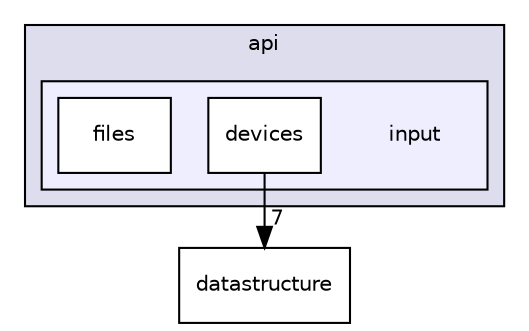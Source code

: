 digraph "interfaces/api/input" {
  compound=true
  node [ fontsize="10", fontname="Helvetica"];
  edge [ labelfontsize="10", labelfontname="Helvetica"];
  subgraph clusterdir_5ccb2e05c35c6d85a94d42568a113e58 {
    graph [ bgcolor="#ddddee", pencolor="black", label="api" fontname="Helvetica", fontsize="10", URL="dir_5ccb2e05c35c6d85a94d42568a113e58.html"]
  subgraph clusterdir_ce220005e573b530971a540db913291c {
    graph [ bgcolor="#eeeeff", pencolor="black", label="" URL="dir_ce220005e573b530971a540db913291c.html"];
    dir_ce220005e573b530971a540db913291c [shape=plaintext label="input"];
  dir_1bff30f5cab08762b3a79c634079da05 [shape=box label="devices" fillcolor="white" style="filled" URL="dir_1bff30f5cab08762b3a79c634079da05.html"];
  dir_4cfdd344abec543b5685e34d19ce1f0a [shape=box label="files" fillcolor="white" style="filled" URL="dir_4cfdd344abec543b5685e34d19ce1f0a.html"];
  }
  }
  dir_3163639002ef67c6c12f1b2ccf7afca4 [shape=box label="datastructure" URL="dir_3163639002ef67c6c12f1b2ccf7afca4.html"];
  dir_1bff30f5cab08762b3a79c634079da05->dir_3163639002ef67c6c12f1b2ccf7afca4 [headlabel="7", labeldistance=1.5 headhref="dir_000009_000029.html"];
}
